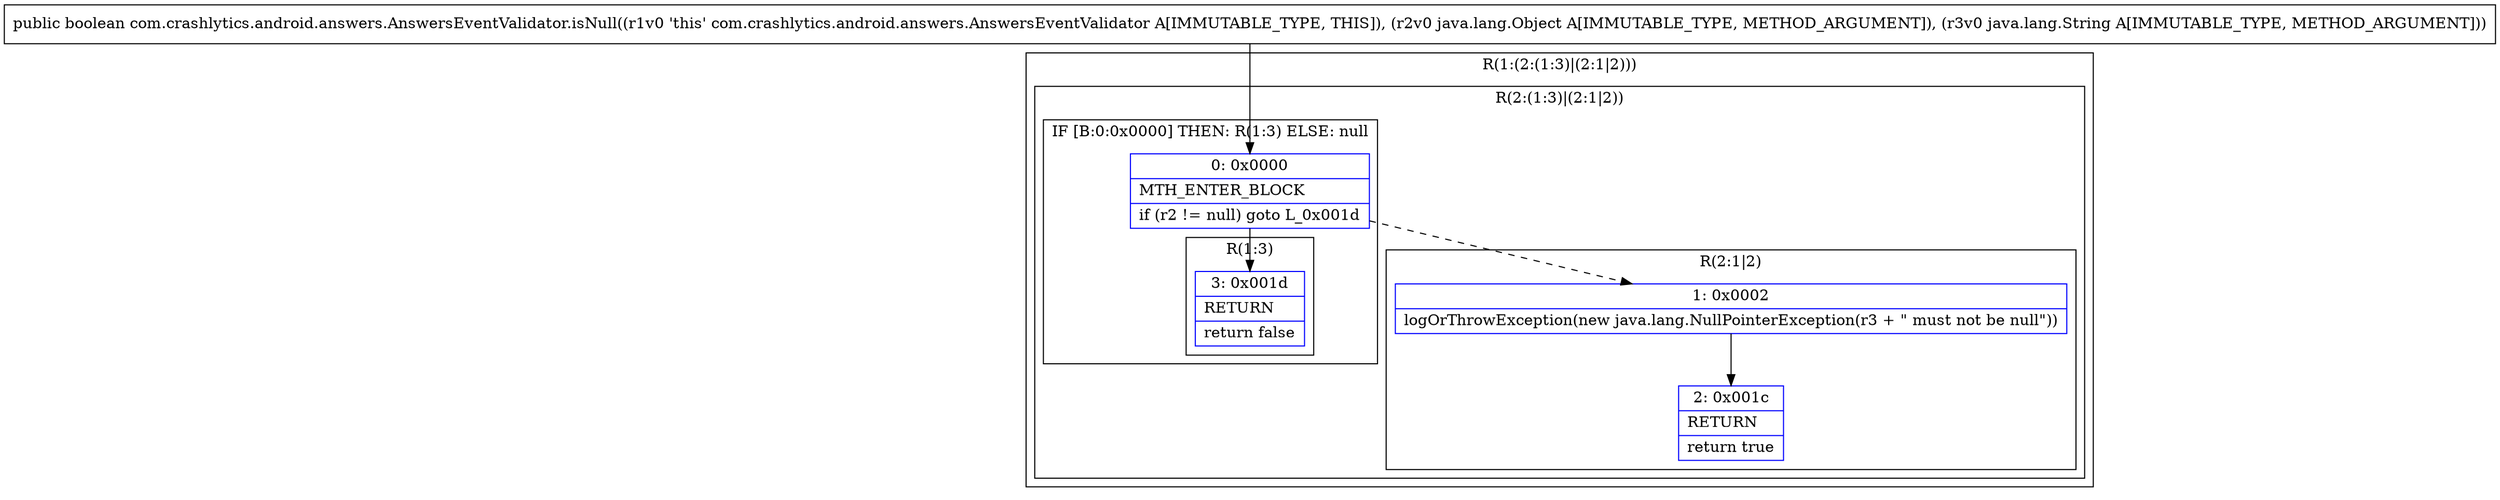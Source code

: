 digraph "CFG forcom.crashlytics.android.answers.AnswersEventValidator.isNull(Ljava\/lang\/Object;Ljava\/lang\/String;)Z" {
subgraph cluster_Region_261487789 {
label = "R(1:(2:(1:3)|(2:1|2)))";
node [shape=record,color=blue];
subgraph cluster_Region_1509272109 {
label = "R(2:(1:3)|(2:1|2))";
node [shape=record,color=blue];
subgraph cluster_IfRegion_1889341139 {
label = "IF [B:0:0x0000] THEN: R(1:3) ELSE: null";
node [shape=record,color=blue];
Node_0 [shape=record,label="{0\:\ 0x0000|MTH_ENTER_BLOCK\l|if (r2 != null) goto L_0x001d\l}"];
subgraph cluster_Region_900725545 {
label = "R(1:3)";
node [shape=record,color=blue];
Node_3 [shape=record,label="{3\:\ 0x001d|RETURN\l|return false\l}"];
}
}
subgraph cluster_Region_369039781 {
label = "R(2:1|2)";
node [shape=record,color=blue];
Node_1 [shape=record,label="{1\:\ 0x0002|logOrThrowException(new java.lang.NullPointerException(r3 + \" must not be null\"))\l}"];
Node_2 [shape=record,label="{2\:\ 0x001c|RETURN\l|return true\l}"];
}
}
}
MethodNode[shape=record,label="{public boolean com.crashlytics.android.answers.AnswersEventValidator.isNull((r1v0 'this' com.crashlytics.android.answers.AnswersEventValidator A[IMMUTABLE_TYPE, THIS]), (r2v0 java.lang.Object A[IMMUTABLE_TYPE, METHOD_ARGUMENT]), (r3v0 java.lang.String A[IMMUTABLE_TYPE, METHOD_ARGUMENT])) }"];
MethodNode -> Node_0;
Node_0 -> Node_1[style=dashed];
Node_0 -> Node_3;
Node_1 -> Node_2;
}

